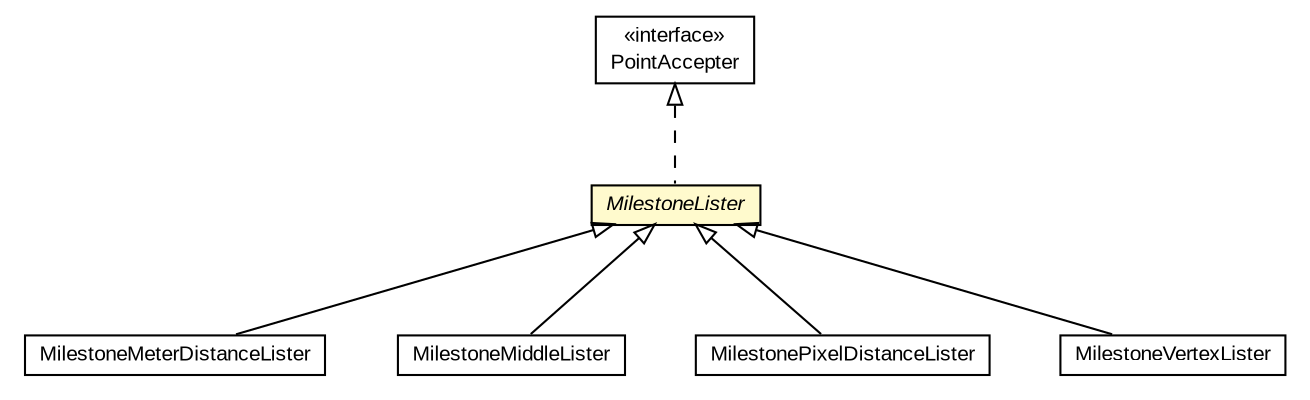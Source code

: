 #!/usr/local/bin/dot
#
# Class diagram 
# Generated by UMLGraph version R5_6-24-gf6e263 (http://www.umlgraph.org/)
#

digraph G {
	edge [fontname="arial",fontsize=10,labelfontname="arial",labelfontsize=10];
	node [fontname="arial",fontsize=10,shape=plaintext];
	nodesep=0.25;
	ranksep=0.5;
	// org.osmdroid.util.PointAccepter
	c32296 [label=<<table title="org.osmdroid.util.PointAccepter" border="0" cellborder="1" cellspacing="0" cellpadding="2" port="p" href="../../../util/PointAccepter.html">
		<tr><td><table border="0" cellspacing="0" cellpadding="1">
<tr><td align="center" balign="center"> &#171;interface&#187; </td></tr>
<tr><td align="center" balign="center"> PointAccepter </td></tr>
		</table></td></tr>
		</table>>, URL="../../../util/PointAccepter.html", fontname="arial", fontcolor="black", fontsize=10.0];
	// org.osmdroid.views.overlay.milestones.MilestoneLister
	c32346 [label=<<table title="org.osmdroid.views.overlay.milestones.MilestoneLister" border="0" cellborder="1" cellspacing="0" cellpadding="2" port="p" bgcolor="lemonChiffon" href="./MilestoneLister.html">
		<tr><td><table border="0" cellspacing="0" cellpadding="1">
<tr><td align="center" balign="center"><font face="arial italic"> MilestoneLister </font></td></tr>
		</table></td></tr>
		</table>>, URL="./MilestoneLister.html", fontname="arial", fontcolor="black", fontsize=10.0];
	// org.osmdroid.views.overlay.milestones.MilestoneMeterDistanceLister
	c32348 [label=<<table title="org.osmdroid.views.overlay.milestones.MilestoneMeterDistanceLister" border="0" cellborder="1" cellspacing="0" cellpadding="2" port="p" href="./MilestoneMeterDistanceLister.html">
		<tr><td><table border="0" cellspacing="0" cellpadding="1">
<tr><td align="center" balign="center"> MilestoneMeterDistanceLister </td></tr>
		</table></td></tr>
		</table>>, URL="./MilestoneMeterDistanceLister.html", fontname="arial", fontcolor="black", fontsize=10.0];
	// org.osmdroid.views.overlay.milestones.MilestoneMiddleLister
	c32349 [label=<<table title="org.osmdroid.views.overlay.milestones.MilestoneMiddleLister" border="0" cellborder="1" cellspacing="0" cellpadding="2" port="p" href="./MilestoneMiddleLister.html">
		<tr><td><table border="0" cellspacing="0" cellpadding="1">
<tr><td align="center" balign="center"> MilestoneMiddleLister </td></tr>
		</table></td></tr>
		</table>>, URL="./MilestoneMiddleLister.html", fontname="arial", fontcolor="black", fontsize=10.0];
	// org.osmdroid.views.overlay.milestones.MilestonePixelDistanceLister
	c32351 [label=<<table title="org.osmdroid.views.overlay.milestones.MilestonePixelDistanceLister" border="0" cellborder="1" cellspacing="0" cellpadding="2" port="p" href="./MilestonePixelDistanceLister.html">
		<tr><td><table border="0" cellspacing="0" cellpadding="1">
<tr><td align="center" balign="center"> MilestonePixelDistanceLister </td></tr>
		</table></td></tr>
		</table>>, URL="./MilestonePixelDistanceLister.html", fontname="arial", fontcolor="black", fontsize=10.0];
	// org.osmdroid.views.overlay.milestones.MilestoneVertexLister
	c32353 [label=<<table title="org.osmdroid.views.overlay.milestones.MilestoneVertexLister" border="0" cellborder="1" cellspacing="0" cellpadding="2" port="p" href="./MilestoneVertexLister.html">
		<tr><td><table border="0" cellspacing="0" cellpadding="1">
<tr><td align="center" balign="center"> MilestoneVertexLister </td></tr>
		</table></td></tr>
		</table>>, URL="./MilestoneVertexLister.html", fontname="arial", fontcolor="black", fontsize=10.0];
	//org.osmdroid.views.overlay.milestones.MilestoneLister implements org.osmdroid.util.PointAccepter
	c32296:p -> c32346:p [dir=back,arrowtail=empty,style=dashed];
	//org.osmdroid.views.overlay.milestones.MilestoneMeterDistanceLister extends org.osmdroid.views.overlay.milestones.MilestoneLister
	c32346:p -> c32348:p [dir=back,arrowtail=empty];
	//org.osmdroid.views.overlay.milestones.MilestoneMiddleLister extends org.osmdroid.views.overlay.milestones.MilestoneLister
	c32346:p -> c32349:p [dir=back,arrowtail=empty];
	//org.osmdroid.views.overlay.milestones.MilestonePixelDistanceLister extends org.osmdroid.views.overlay.milestones.MilestoneLister
	c32346:p -> c32351:p [dir=back,arrowtail=empty];
	//org.osmdroid.views.overlay.milestones.MilestoneVertexLister extends org.osmdroid.views.overlay.milestones.MilestoneLister
	c32346:p -> c32353:p [dir=back,arrowtail=empty];
}

